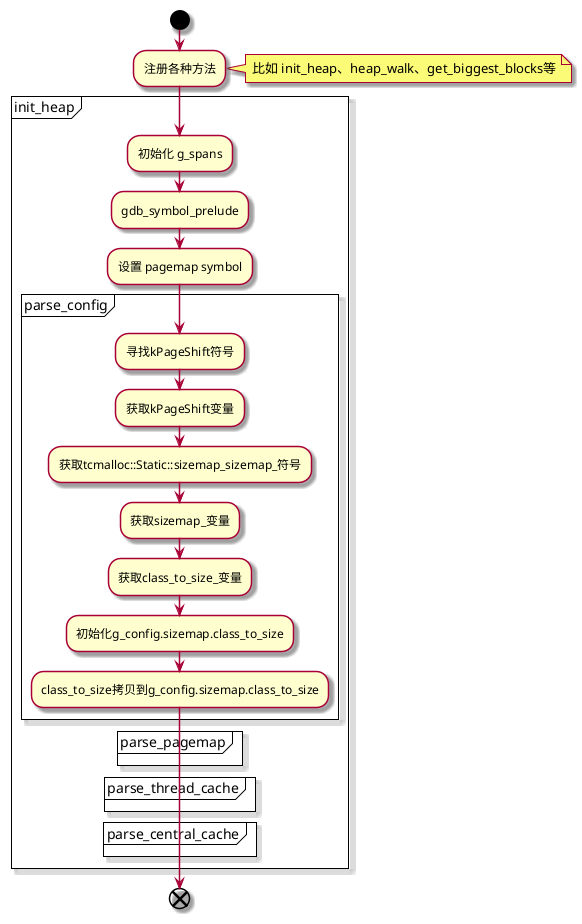 @startuml init_heap_managers
skin rose

' 这里主要以 tcmalloc 为例
start
:注册各种方法;
note right: 比如 init_heap、heap_walk、get_biggest_blocks等
partition init_heap {
    :初始化 g_spans;
    :gdb_symbol_prelude;
    :设置 pagemap symbol;
    partition parse_config {
        :寻找kPageShift符号;
        :获取kPageShift变量;
        :获取tcmalloc::Static::sizemap_sizemap_符号;
        :获取sizemap_变量;
        :获取class_to_size_变量;
        :初始化g_config.sizemap.class_to_size;
        :class_to_size拷贝到g_config.sizemap.class_to_size;
    }

    partition parse_pagemap {

    }

    partition parse_thread_cache {

    }

    partition parse_central_cache {

    }
}

end

@enduml
